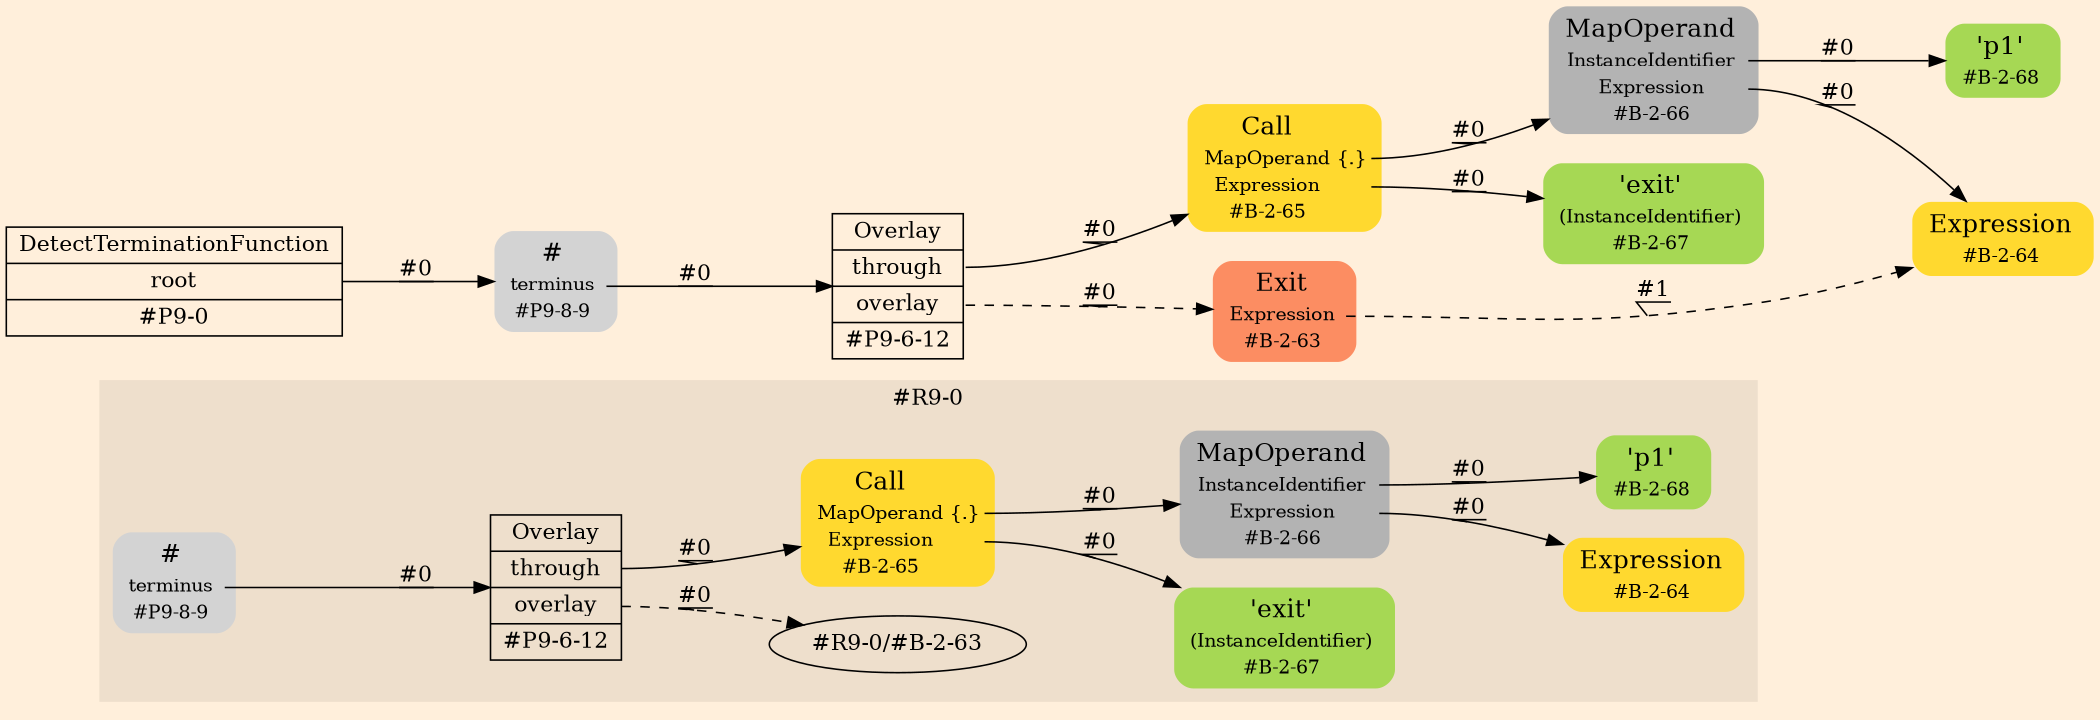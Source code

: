digraph Inferno {
graph [
rankdir = "LR"
ranksep = 1.0
size = "14,20"
bgcolor = antiquewhite1
color = black
fontcolor = black
];
node [
];
subgraph "cluster#R9-0" {
label = "#R9-0"
style = "filled"
color = antiquewhite2
"#R9-0/#P9-6-12" [
shape = "record"
fillcolor = antiquewhite2
label = "<fixed> Overlay | <port0> through | <port1> overlay | <port2> #P9-6-12"
style = "filled"
fontsize = "14"
color = black
fontcolor = black
];
"#R9-0/#B-2-64" [
shape = "plaintext"
fillcolor = "/set28/6"
label = <<TABLE BORDER="0" CELLBORDER="0" CELLSPACING="0">
 <TR>
  <TD><FONT POINT-SIZE="16.0">Expression</FONT></TD>
  <TD></TD>
 </TR>
 <TR>
  <TD>#B-2-64</TD>
  <TD PORT="port0"></TD>
 </TR>
</TABLE>>
style = "rounded,filled"
fontsize = "12"
];
"#R9-0/#B-2-65" [
shape = "plaintext"
fillcolor = "/set28/6"
label = <<TABLE BORDER="0" CELLBORDER="0" CELLSPACING="0">
 <TR>
  <TD><FONT POINT-SIZE="16.0">Call</FONT></TD>
  <TD></TD>
 </TR>
 <TR>
  <TD>MapOperand</TD>
  <TD PORT="port0">{.}</TD>
 </TR>
 <TR>
  <TD>Expression</TD>
  <TD PORT="port1"></TD>
 </TR>
 <TR>
  <TD>#B-2-65</TD>
  <TD PORT="port2"></TD>
 </TR>
</TABLE>>
style = "rounded,filled"
fontsize = "12"
];
"#R9-0/#B-2-66" [
shape = "plaintext"
fillcolor = "/set28/8"
label = <<TABLE BORDER="0" CELLBORDER="0" CELLSPACING="0">
 <TR>
  <TD><FONT POINT-SIZE="16.0">MapOperand</FONT></TD>
  <TD></TD>
 </TR>
 <TR>
  <TD>InstanceIdentifier</TD>
  <TD PORT="port0"></TD>
 </TR>
 <TR>
  <TD>Expression</TD>
  <TD PORT="port1"></TD>
 </TR>
 <TR>
  <TD>#B-2-66</TD>
  <TD PORT="port2"></TD>
 </TR>
</TABLE>>
style = "rounded,filled"
fontsize = "12"
];
"#R9-0/#B-2-67" [
shape = "plaintext"
fillcolor = "/set28/5"
label = <<TABLE BORDER="0" CELLBORDER="0" CELLSPACING="0">
 <TR>
  <TD><FONT POINT-SIZE="16.0">'exit'</FONT></TD>
  <TD></TD>
 </TR>
 <TR>
  <TD>(InstanceIdentifier)</TD>
  <TD PORT="port0"></TD>
 </TR>
 <TR>
  <TD>#B-2-67</TD>
  <TD PORT="port1"></TD>
 </TR>
</TABLE>>
style = "rounded,filled"
fontsize = "12"
];
"#R9-0/#P9-8-9" [
shape = "plaintext"
label = <<TABLE BORDER="0" CELLBORDER="0" CELLSPACING="0">
 <TR>
  <TD><FONT POINT-SIZE="16.0">#</FONT></TD>
  <TD></TD>
 </TR>
 <TR>
  <TD>terminus</TD>
  <TD PORT="port0"></TD>
 </TR>
 <TR>
  <TD>#P9-8-9</TD>
  <TD PORT="port1"></TD>
 </TR>
</TABLE>>
style = "rounded,filled"
fontsize = "12"
];
"#R9-0/#B-2-68" [
shape = "plaintext"
fillcolor = "/set28/5"
label = <<TABLE BORDER="0" CELLBORDER="0" CELLSPACING="0">
 <TR>
  <TD><FONT POINT-SIZE="16.0">'p1'</FONT></TD>
  <TD></TD>
 </TR>
 <TR>
  <TD>#B-2-68</TD>
  <TD PORT="port0"></TD>
 </TR>
</TABLE>>
style = "rounded,filled"
fontsize = "12"
];
"#R9-0/#P9-6-12":port0 -> "#R9-0/#B-2-65" [style="solid"
label = "#0"
decorate = true
color = black
fontcolor = black
];
"#R9-0/#P9-6-12":port1 -> "#R9-0/#B-2-63" [style="dashed"
label = "#0"
decorate = true
color = black
fontcolor = black
];
"#R9-0/#B-2-65":port0 -> "#R9-0/#B-2-66" [style="solid"
label = "#0"
decorate = true
color = black
fontcolor = black
];
"#R9-0/#B-2-65":port1 -> "#R9-0/#B-2-67" [style="solid"
label = "#0"
decorate = true
color = black
fontcolor = black
];
"#R9-0/#B-2-66":port0 -> "#R9-0/#B-2-68" [style="solid"
label = "#0"
decorate = true
color = black
fontcolor = black
];
"#R9-0/#B-2-66":port1 -> "#R9-0/#B-2-64" [style="solid"
label = "#0"
decorate = true
color = black
fontcolor = black
];
"#R9-0/#P9-8-9":port0 -> "#R9-0/#P9-6-12" [style="solid"
label = "#0"
decorate = true
color = black
fontcolor = black
];
}
"CR#P9-0" [
shape = "record"
fillcolor = antiquewhite1
label = "<fixed> DetectTerminationFunction | <port0> root | <port1> #P9-0"
style = "filled"
fontsize = "14"
color = black
fontcolor = black
];
"#P9-8-9" [
shape = "plaintext"
label = <<TABLE BORDER="0" CELLBORDER="0" CELLSPACING="0">
 <TR>
  <TD><FONT POINT-SIZE="16.0">#</FONT></TD>
  <TD></TD>
 </TR>
 <TR>
  <TD>terminus</TD>
  <TD PORT="port0"></TD>
 </TR>
 <TR>
  <TD>#P9-8-9</TD>
  <TD PORT="port1"></TD>
 </TR>
</TABLE>>
style = "rounded,filled"
fontsize = "12"
];
"#P9-6-12" [
shape = "record"
fillcolor = antiquewhite1
label = "<fixed> Overlay | <port0> through | <port1> overlay | <port2> #P9-6-12"
style = "filled"
fontsize = "14"
color = black
fontcolor = black
];
"#B-2-65" [
shape = "plaintext"
fillcolor = "/set28/6"
label = <<TABLE BORDER="0" CELLBORDER="0" CELLSPACING="0">
 <TR>
  <TD><FONT POINT-SIZE="16.0">Call</FONT></TD>
  <TD></TD>
 </TR>
 <TR>
  <TD>MapOperand</TD>
  <TD PORT="port0">{.}</TD>
 </TR>
 <TR>
  <TD>Expression</TD>
  <TD PORT="port1"></TD>
 </TR>
 <TR>
  <TD>#B-2-65</TD>
  <TD PORT="port2"></TD>
 </TR>
</TABLE>>
style = "rounded,filled"
fontsize = "12"
];
"#B-2-66" [
shape = "plaintext"
fillcolor = "/set28/8"
label = <<TABLE BORDER="0" CELLBORDER="0" CELLSPACING="0">
 <TR>
  <TD><FONT POINT-SIZE="16.0">MapOperand</FONT></TD>
  <TD></TD>
 </TR>
 <TR>
  <TD>InstanceIdentifier</TD>
  <TD PORT="port0"></TD>
 </TR>
 <TR>
  <TD>Expression</TD>
  <TD PORT="port1"></TD>
 </TR>
 <TR>
  <TD>#B-2-66</TD>
  <TD PORT="port2"></TD>
 </TR>
</TABLE>>
style = "rounded,filled"
fontsize = "12"
];
"#B-2-68" [
shape = "plaintext"
fillcolor = "/set28/5"
label = <<TABLE BORDER="0" CELLBORDER="0" CELLSPACING="0">
 <TR>
  <TD><FONT POINT-SIZE="16.0">'p1'</FONT></TD>
  <TD></TD>
 </TR>
 <TR>
  <TD>#B-2-68</TD>
  <TD PORT="port0"></TD>
 </TR>
</TABLE>>
style = "rounded,filled"
fontsize = "12"
];
"#B-2-64" [
shape = "plaintext"
fillcolor = "/set28/6"
label = <<TABLE BORDER="0" CELLBORDER="0" CELLSPACING="0">
 <TR>
  <TD><FONT POINT-SIZE="16.0">Expression</FONT></TD>
  <TD></TD>
 </TR>
 <TR>
  <TD>#B-2-64</TD>
  <TD PORT="port0"></TD>
 </TR>
</TABLE>>
style = "rounded,filled"
fontsize = "12"
];
"#B-2-67" [
shape = "plaintext"
fillcolor = "/set28/5"
label = <<TABLE BORDER="0" CELLBORDER="0" CELLSPACING="0">
 <TR>
  <TD><FONT POINT-SIZE="16.0">'exit'</FONT></TD>
  <TD></TD>
 </TR>
 <TR>
  <TD>(InstanceIdentifier)</TD>
  <TD PORT="port0"></TD>
 </TR>
 <TR>
  <TD>#B-2-67</TD>
  <TD PORT="port1"></TD>
 </TR>
</TABLE>>
style = "rounded,filled"
fontsize = "12"
];
"#B-2-63" [
shape = "plaintext"
fillcolor = "/set28/2"
label = <<TABLE BORDER="0" CELLBORDER="0" CELLSPACING="0">
 <TR>
  <TD><FONT POINT-SIZE="16.0">Exit</FONT></TD>
  <TD></TD>
 </TR>
 <TR>
  <TD>Expression</TD>
  <TD PORT="port0"></TD>
 </TR>
 <TR>
  <TD>#B-2-63</TD>
  <TD PORT="port1"></TD>
 </TR>
</TABLE>>
style = "rounded,filled"
fontsize = "12"
];
"CR#P9-0":port0 -> "#P9-8-9" [style="solid"
label = "#0"
decorate = true
color = black
fontcolor = black
];
"#P9-8-9":port0 -> "#P9-6-12" [style="solid"
label = "#0"
decorate = true
color = black
fontcolor = black
];
"#P9-6-12":port0 -> "#B-2-65" [style="solid"
label = "#0"
decorate = true
color = black
fontcolor = black
];
"#P9-6-12":port1 -> "#B-2-63" [style="dashed"
label = "#0"
decorate = true
color = black
fontcolor = black
];
"#B-2-65":port0 -> "#B-2-66" [style="solid"
label = "#0"
decorate = true
color = black
fontcolor = black
];
"#B-2-65":port1 -> "#B-2-67" [style="solid"
label = "#0"
decorate = true
color = black
fontcolor = black
];
"#B-2-66":port0 -> "#B-2-68" [style="solid"
label = "#0"
decorate = true
color = black
fontcolor = black
];
"#B-2-66":port1 -> "#B-2-64" [style="solid"
label = "#0"
decorate = true
color = black
fontcolor = black
];
"#B-2-63":port0 -> "#B-2-64" [style="dashed"
label = "#1"
decorate = true
color = black
fontcolor = black
];
}
